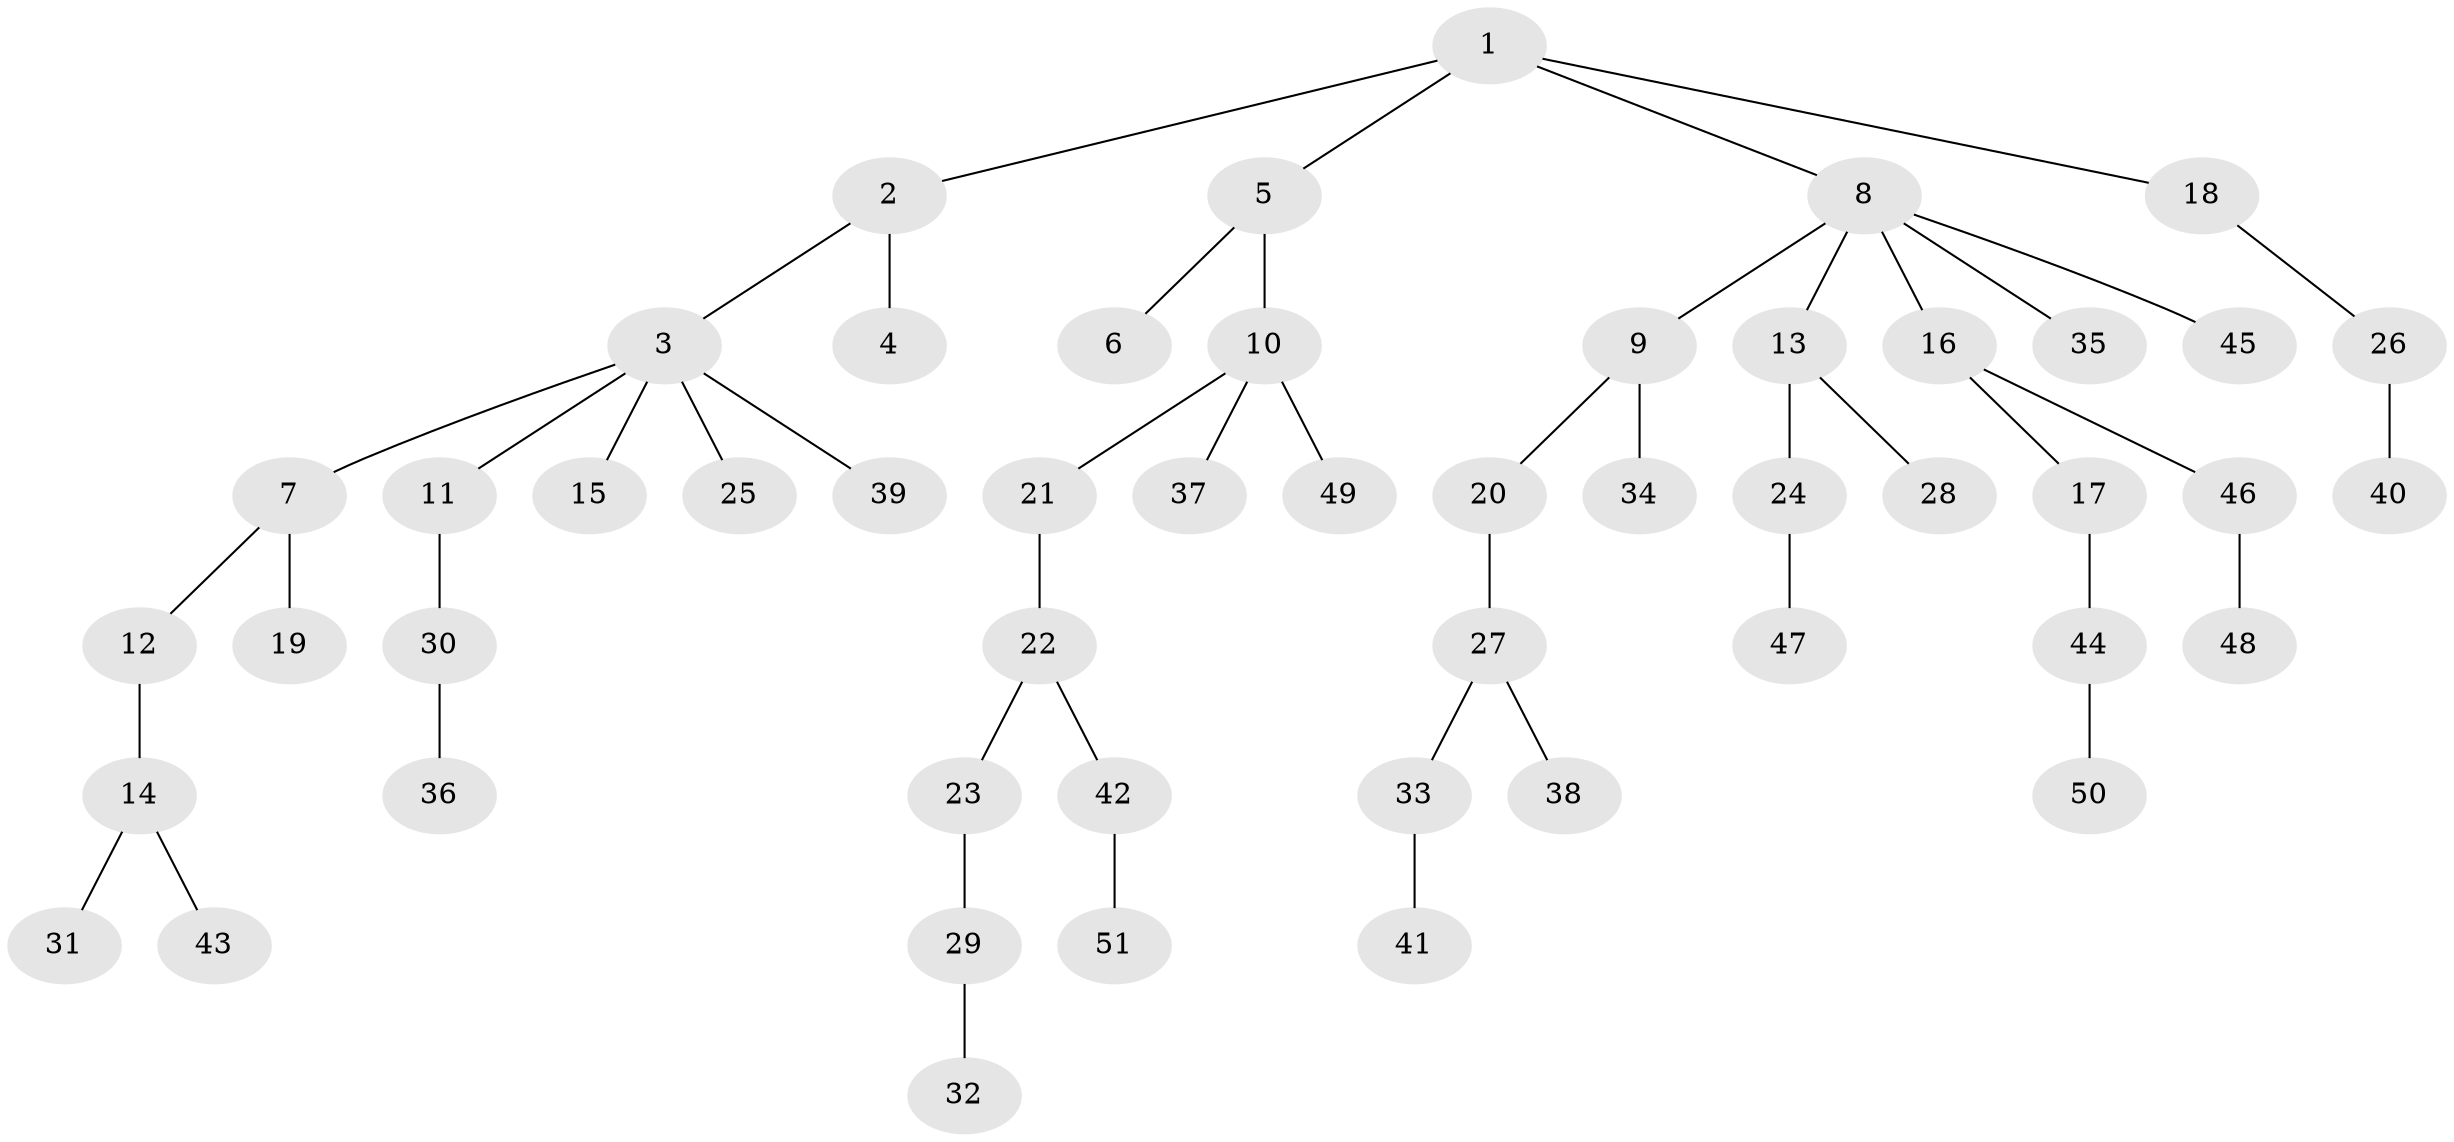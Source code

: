 // Generated by graph-tools (version 1.1) at 2025/50/03/09/25 03:50:15]
// undirected, 51 vertices, 50 edges
graph export_dot {
graph [start="1"]
  node [color=gray90,style=filled];
  1;
  2;
  3;
  4;
  5;
  6;
  7;
  8;
  9;
  10;
  11;
  12;
  13;
  14;
  15;
  16;
  17;
  18;
  19;
  20;
  21;
  22;
  23;
  24;
  25;
  26;
  27;
  28;
  29;
  30;
  31;
  32;
  33;
  34;
  35;
  36;
  37;
  38;
  39;
  40;
  41;
  42;
  43;
  44;
  45;
  46;
  47;
  48;
  49;
  50;
  51;
  1 -- 2;
  1 -- 5;
  1 -- 8;
  1 -- 18;
  2 -- 3;
  2 -- 4;
  3 -- 7;
  3 -- 11;
  3 -- 15;
  3 -- 25;
  3 -- 39;
  5 -- 6;
  5 -- 10;
  7 -- 12;
  7 -- 19;
  8 -- 9;
  8 -- 13;
  8 -- 16;
  8 -- 35;
  8 -- 45;
  9 -- 20;
  9 -- 34;
  10 -- 21;
  10 -- 37;
  10 -- 49;
  11 -- 30;
  12 -- 14;
  13 -- 24;
  13 -- 28;
  14 -- 31;
  14 -- 43;
  16 -- 17;
  16 -- 46;
  17 -- 44;
  18 -- 26;
  20 -- 27;
  21 -- 22;
  22 -- 23;
  22 -- 42;
  23 -- 29;
  24 -- 47;
  26 -- 40;
  27 -- 33;
  27 -- 38;
  29 -- 32;
  30 -- 36;
  33 -- 41;
  42 -- 51;
  44 -- 50;
  46 -- 48;
}
